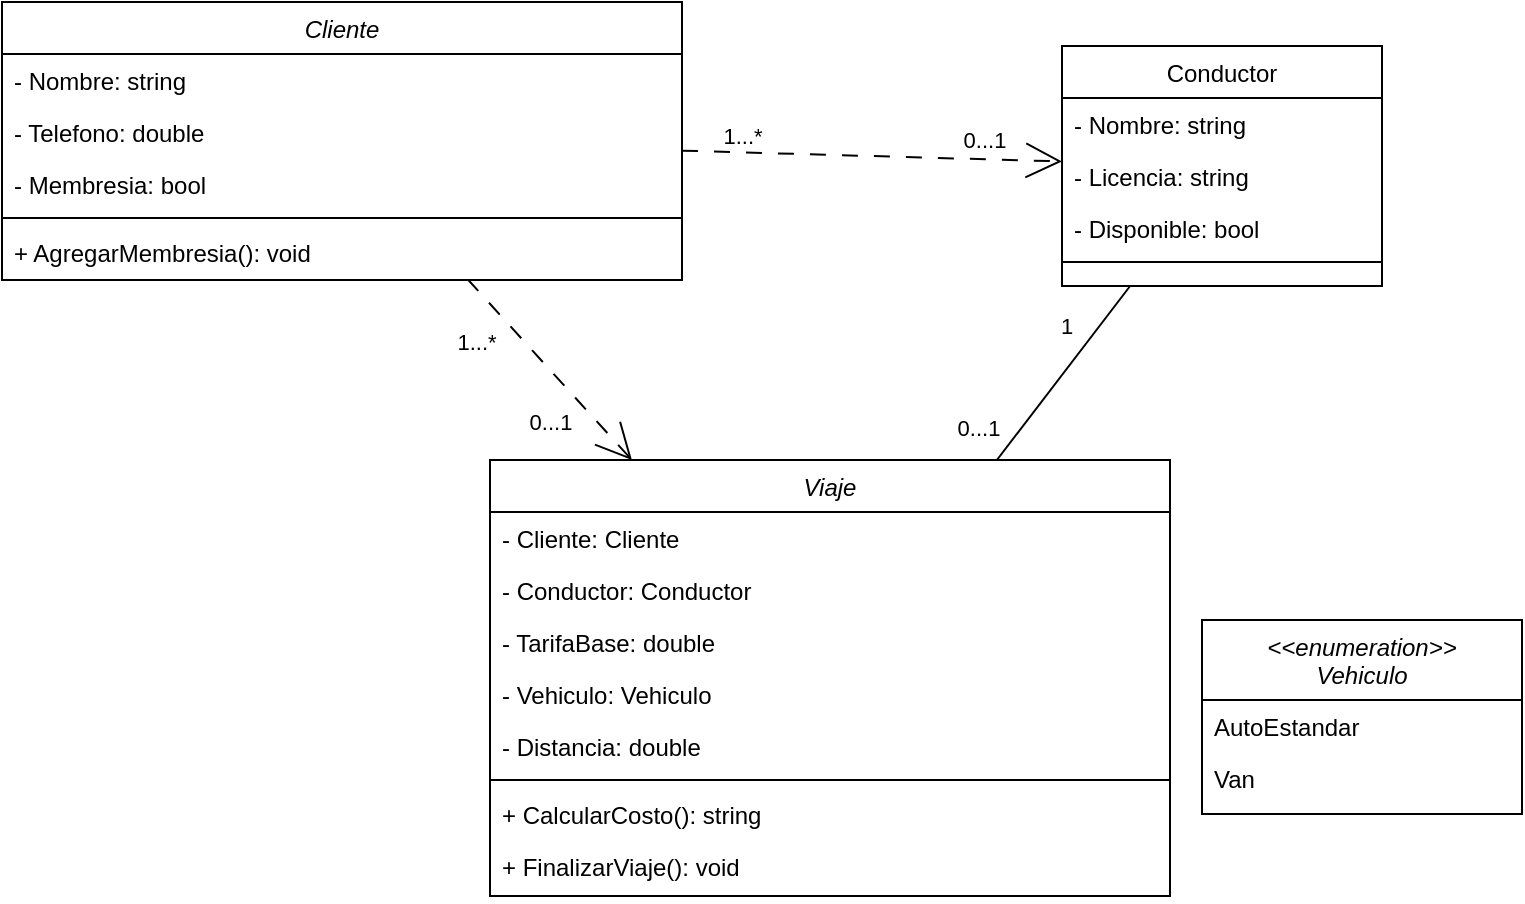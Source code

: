 <mxfile version="24.7.13">
  <diagram id="C5RBs43oDa-KdzZeNtuy" name="Page-1">
    <mxGraphModel dx="880" dy="468" grid="1" gridSize="10" guides="1" tooltips="1" connect="1" arrows="1" fold="1" page="1" pageScale="1" pageWidth="827" pageHeight="1169" math="0" shadow="0">
      <root>
        <mxCell id="WIyWlLk6GJQsqaUBKTNV-0" />
        <mxCell id="WIyWlLk6GJQsqaUBKTNV-1" parent="WIyWlLk6GJQsqaUBKTNV-0" />
        <mxCell id="zkfFHV4jXpPFQw0GAbJ--0" value="Cliente" style="swimlane;fontStyle=2;align=center;verticalAlign=top;childLayout=stackLayout;horizontal=1;startSize=26;horizontalStack=0;resizeParent=1;resizeLast=0;collapsible=1;marginBottom=0;rounded=0;shadow=0;strokeWidth=1;" parent="WIyWlLk6GJQsqaUBKTNV-1" vertex="1">
          <mxGeometry y="111" width="340" height="139" as="geometry">
            <mxRectangle x="230" y="140" width="160" height="26" as="alternateBounds" />
          </mxGeometry>
        </mxCell>
        <mxCell id="zkfFHV4jXpPFQw0GAbJ--1" value="- Nombre: string" style="text;align=left;verticalAlign=top;spacingLeft=4;spacingRight=4;overflow=hidden;rotatable=0;points=[[0,0.5],[1,0.5]];portConstraint=eastwest;" parent="zkfFHV4jXpPFQw0GAbJ--0" vertex="1">
          <mxGeometry y="26" width="340" height="26" as="geometry" />
        </mxCell>
        <mxCell id="zkfFHV4jXpPFQw0GAbJ--2" value="- Telefono: double" style="text;align=left;verticalAlign=top;spacingLeft=4;spacingRight=4;overflow=hidden;rotatable=0;points=[[0,0.5],[1,0.5]];portConstraint=eastwest;rounded=0;shadow=0;html=0;" parent="zkfFHV4jXpPFQw0GAbJ--0" vertex="1">
          <mxGeometry y="52" width="340" height="26" as="geometry" />
        </mxCell>
        <mxCell id="zkfFHV4jXpPFQw0GAbJ--3" value="- Membresia: bool" style="text;align=left;verticalAlign=top;spacingLeft=4;spacingRight=4;overflow=hidden;rotatable=0;points=[[0,0.5],[1,0.5]];portConstraint=eastwest;rounded=0;shadow=0;html=0;" parent="zkfFHV4jXpPFQw0GAbJ--0" vertex="1">
          <mxGeometry y="78" width="340" height="26" as="geometry" />
        </mxCell>
        <mxCell id="zkfFHV4jXpPFQw0GAbJ--4" value="" style="line;html=1;strokeWidth=1;align=left;verticalAlign=middle;spacingTop=-1;spacingLeft=3;spacingRight=3;rotatable=0;labelPosition=right;points=[];portConstraint=eastwest;" parent="zkfFHV4jXpPFQw0GAbJ--0" vertex="1">
          <mxGeometry y="104" width="340" height="8" as="geometry" />
        </mxCell>
        <mxCell id="CUW7vRgxzhJeKXjLjIxK-45" value="+ AgregarMembresia(): void" style="text;align=left;verticalAlign=top;spacingLeft=4;spacingRight=4;overflow=hidden;rotatable=0;points=[[0,0.5],[1,0.5]];portConstraint=eastwest;rounded=0;shadow=0;html=0;" vertex="1" parent="zkfFHV4jXpPFQw0GAbJ--0">
          <mxGeometry y="112" width="340" height="26" as="geometry" />
        </mxCell>
        <mxCell id="zkfFHV4jXpPFQw0GAbJ--17" value="Conductor" style="swimlane;fontStyle=0;align=center;verticalAlign=top;childLayout=stackLayout;horizontal=1;startSize=26;horizontalStack=0;resizeParent=1;resizeLast=0;collapsible=1;marginBottom=0;rounded=0;shadow=0;strokeWidth=1;" parent="WIyWlLk6GJQsqaUBKTNV-1" vertex="1">
          <mxGeometry x="530" y="133" width="160" height="120" as="geometry">
            <mxRectangle x="550" y="140" width="160" height="26" as="alternateBounds" />
          </mxGeometry>
        </mxCell>
        <mxCell id="zkfFHV4jXpPFQw0GAbJ--19" value="- Nombre: string" style="text;align=left;verticalAlign=top;spacingLeft=4;spacingRight=4;overflow=hidden;rotatable=0;points=[[0,0.5],[1,0.5]];portConstraint=eastwest;rounded=0;shadow=0;html=0;" parent="zkfFHV4jXpPFQw0GAbJ--17" vertex="1">
          <mxGeometry y="26" width="160" height="26" as="geometry" />
        </mxCell>
        <mxCell id="zkfFHV4jXpPFQw0GAbJ--20" value="- Licencia: string" style="text;align=left;verticalAlign=top;spacingLeft=4;spacingRight=4;overflow=hidden;rotatable=0;points=[[0,0.5],[1,0.5]];portConstraint=eastwest;rounded=0;shadow=0;html=0;" parent="zkfFHV4jXpPFQw0GAbJ--17" vertex="1">
          <mxGeometry y="52" width="160" height="26" as="geometry" />
        </mxCell>
        <mxCell id="CUW7vRgxzhJeKXjLjIxK-13" value="- Disponible: bool" style="text;align=left;verticalAlign=top;spacingLeft=4;spacingRight=4;overflow=hidden;rotatable=0;points=[[0,0.5],[1,0.5]];portConstraint=eastwest;rounded=0;shadow=0;html=0;" vertex="1" parent="zkfFHV4jXpPFQw0GAbJ--17">
          <mxGeometry y="78" width="160" height="26" as="geometry" />
        </mxCell>
        <mxCell id="zkfFHV4jXpPFQw0GAbJ--23" value="" style="line;html=1;strokeWidth=1;align=left;verticalAlign=middle;spacingTop=-1;spacingLeft=3;spacingRight=3;rotatable=0;labelPosition=right;points=[];portConstraint=eastwest;" parent="zkfFHV4jXpPFQw0GAbJ--17" vertex="1">
          <mxGeometry y="104" width="160" height="8" as="geometry" />
        </mxCell>
        <mxCell id="CUW7vRgxzhJeKXjLjIxK-6" value="&lt;&lt;enumeration&gt;&gt;&#xa;Vehiculo" style="swimlane;fontStyle=2;align=center;verticalAlign=top;childLayout=stackLayout;horizontal=1;startSize=40;horizontalStack=0;resizeParent=1;resizeLast=0;collapsible=1;marginBottom=0;rounded=0;shadow=0;strokeWidth=1;" vertex="1" parent="WIyWlLk6GJQsqaUBKTNV-1">
          <mxGeometry x="600" y="420" width="160" height="97" as="geometry">
            <mxRectangle x="230" y="140" width="160" height="26" as="alternateBounds" />
          </mxGeometry>
        </mxCell>
        <mxCell id="CUW7vRgxzhJeKXjLjIxK-7" value="AutoEstandar" style="text;align=left;verticalAlign=top;spacingLeft=4;spacingRight=4;overflow=hidden;rotatable=0;points=[[0,0.5],[1,0.5]];portConstraint=eastwest;" vertex="1" parent="CUW7vRgxzhJeKXjLjIxK-6">
          <mxGeometry y="40" width="160" height="26" as="geometry" />
        </mxCell>
        <mxCell id="CUW7vRgxzhJeKXjLjIxK-8" value="Van" style="text;align=left;verticalAlign=top;spacingLeft=4;spacingRight=4;overflow=hidden;rotatable=0;points=[[0,0.5],[1,0.5]];portConstraint=eastwest;rounded=0;shadow=0;html=0;" vertex="1" parent="CUW7vRgxzhJeKXjLjIxK-6">
          <mxGeometry y="66" width="160" height="26" as="geometry" />
        </mxCell>
        <mxCell id="CUW7vRgxzhJeKXjLjIxK-28" value="Viaje" style="swimlane;fontStyle=2;align=center;verticalAlign=top;childLayout=stackLayout;horizontal=1;startSize=26;horizontalStack=0;resizeParent=1;resizeLast=0;collapsible=1;marginBottom=0;rounded=0;shadow=0;strokeWidth=1;" vertex="1" parent="WIyWlLk6GJQsqaUBKTNV-1">
          <mxGeometry x="244" y="340" width="340" height="218" as="geometry">
            <mxRectangle x="230" y="140" width="160" height="26" as="alternateBounds" />
          </mxGeometry>
        </mxCell>
        <mxCell id="CUW7vRgxzhJeKXjLjIxK-29" value="- Cliente: Cliente" style="text;align=left;verticalAlign=top;spacingLeft=4;spacingRight=4;overflow=hidden;rotatable=0;points=[[0,0.5],[1,0.5]];portConstraint=eastwest;" vertex="1" parent="CUW7vRgxzhJeKXjLjIxK-28">
          <mxGeometry y="26" width="340" height="26" as="geometry" />
        </mxCell>
        <mxCell id="CUW7vRgxzhJeKXjLjIxK-31" value="- Conductor: Conductor" style="text;align=left;verticalAlign=top;spacingLeft=4;spacingRight=4;overflow=hidden;rotatable=0;points=[[0,0.5],[1,0.5]];portConstraint=eastwest;rounded=0;shadow=0;html=0;" vertex="1" parent="CUW7vRgxzhJeKXjLjIxK-28">
          <mxGeometry y="52" width="340" height="26" as="geometry" />
        </mxCell>
        <mxCell id="CUW7vRgxzhJeKXjLjIxK-30" value="- TarifaBase: double" style="text;align=left;verticalAlign=top;spacingLeft=4;spacingRight=4;overflow=hidden;rotatable=0;points=[[0,0.5],[1,0.5]];portConstraint=eastwest;rounded=0;shadow=0;html=0;" vertex="1" parent="CUW7vRgxzhJeKXjLjIxK-28">
          <mxGeometry y="78" width="340" height="26" as="geometry" />
        </mxCell>
        <mxCell id="CUW7vRgxzhJeKXjLjIxK-23" value="- Vehiculo: Vehiculo" style="text;align=left;verticalAlign=top;spacingLeft=4;spacingRight=4;overflow=hidden;rotatable=0;points=[[0,0.5],[1,0.5]];portConstraint=eastwest;rounded=0;shadow=0;html=0;" vertex="1" parent="CUW7vRgxzhJeKXjLjIxK-28">
          <mxGeometry y="104" width="340" height="26" as="geometry" />
        </mxCell>
        <mxCell id="CUW7vRgxzhJeKXjLjIxK-46" value="- Distancia: double" style="text;align=left;verticalAlign=top;spacingLeft=4;spacingRight=4;overflow=hidden;rotatable=0;points=[[0,0.5],[1,0.5]];portConstraint=eastwest;rounded=0;shadow=0;html=0;" vertex="1" parent="CUW7vRgxzhJeKXjLjIxK-28">
          <mxGeometry y="130" width="340" height="26" as="geometry" />
        </mxCell>
        <mxCell id="CUW7vRgxzhJeKXjLjIxK-32" value="" style="line;html=1;strokeWidth=1;align=left;verticalAlign=middle;spacingTop=-1;spacingLeft=3;spacingRight=3;rotatable=0;labelPosition=right;points=[];portConstraint=eastwest;" vertex="1" parent="CUW7vRgxzhJeKXjLjIxK-28">
          <mxGeometry y="156" width="340" height="8" as="geometry" />
        </mxCell>
        <mxCell id="CUW7vRgxzhJeKXjLjIxK-21" value="+ CalcularCosto(): string" style="text;align=left;verticalAlign=top;spacingLeft=4;spacingRight=4;overflow=hidden;rotatable=0;points=[[0,0.5],[1,0.5]];portConstraint=eastwest;rounded=0;shadow=0;html=0;" vertex="1" parent="CUW7vRgxzhJeKXjLjIxK-28">
          <mxGeometry y="164" width="340" height="26" as="geometry" />
        </mxCell>
        <mxCell id="CUW7vRgxzhJeKXjLjIxK-22" value="+ FinalizarViaje(): void" style="text;align=left;verticalAlign=top;spacingLeft=4;spacingRight=4;overflow=hidden;rotatable=0;points=[[0,0.5],[1,0.5]];portConstraint=eastwest;rounded=0;shadow=0;html=0;" vertex="1" parent="CUW7vRgxzhJeKXjLjIxK-28">
          <mxGeometry y="190" width="340" height="28" as="geometry" />
        </mxCell>
        <mxCell id="CUW7vRgxzhJeKXjLjIxK-34" value="" style="endArrow=none;html=1;rounded=0;" edge="1" parent="WIyWlLk6GJQsqaUBKTNV-1" source="CUW7vRgxzhJeKXjLjIxK-28" target="zkfFHV4jXpPFQw0GAbJ--17">
          <mxGeometry width="50" height="50" relative="1" as="geometry">
            <mxPoint x="470" y="300" as="sourcePoint" />
            <mxPoint x="520" y="250" as="targetPoint" />
          </mxGeometry>
        </mxCell>
        <mxCell id="CUW7vRgxzhJeKXjLjIxK-41" value="1" style="edgeLabel;html=1;align=center;verticalAlign=middle;resizable=0;points=[];" vertex="1" connectable="0" parent="CUW7vRgxzhJeKXjLjIxK-34">
          <mxGeometry x="0.6" y="-4" relative="1" as="geometry">
            <mxPoint x="-22" as="offset" />
          </mxGeometry>
        </mxCell>
        <mxCell id="CUW7vRgxzhJeKXjLjIxK-42" value="0...1" style="edgeLabel;html=1;align=center;verticalAlign=middle;resizable=0;points=[];" vertex="1" connectable="0" parent="CUW7vRgxzhJeKXjLjIxK-34">
          <mxGeometry x="-0.629" relative="1" as="geometry">
            <mxPoint x="-22" as="offset" />
          </mxGeometry>
        </mxCell>
        <mxCell id="CUW7vRgxzhJeKXjLjIxK-35" value="" style="endArrow=none;html=1;rounded=0;dashed=1;dashPattern=8 8;startArrow=open;startFill=0;startSize=16;" edge="1" parent="WIyWlLk6GJQsqaUBKTNV-1" source="CUW7vRgxzhJeKXjLjIxK-28" target="zkfFHV4jXpPFQw0GAbJ--0">
          <mxGeometry width="50" height="50" relative="1" as="geometry">
            <mxPoint x="470" y="300" as="sourcePoint" />
            <mxPoint x="520" y="250" as="targetPoint" />
          </mxGeometry>
        </mxCell>
        <mxCell id="CUW7vRgxzhJeKXjLjIxK-36" value="0...1" style="edgeLabel;html=1;align=center;verticalAlign=middle;resizable=0;points=[];" vertex="1" connectable="0" parent="CUW7vRgxzhJeKXjLjIxK-35">
          <mxGeometry x="-0.506" y="1" relative="1" as="geometry">
            <mxPoint x="-20" y="2" as="offset" />
          </mxGeometry>
        </mxCell>
        <mxCell id="CUW7vRgxzhJeKXjLjIxK-37" value="1...*" style="edgeLabel;html=1;align=center;verticalAlign=middle;resizable=0;points=[];" vertex="1" connectable="0" parent="CUW7vRgxzhJeKXjLjIxK-35">
          <mxGeometry x="0.561" y="1" relative="1" as="geometry">
            <mxPoint x="-14" y="10" as="offset" />
          </mxGeometry>
        </mxCell>
        <mxCell id="CUW7vRgxzhJeKXjLjIxK-40" value="" style="endArrow=open;html=1;rounded=0;dashed=1;dashPattern=8 8;endFill=0;endSize=16;" edge="1" parent="WIyWlLk6GJQsqaUBKTNV-1" source="zkfFHV4jXpPFQw0GAbJ--0" target="zkfFHV4jXpPFQw0GAbJ--17">
          <mxGeometry width="50" height="50" relative="1" as="geometry">
            <mxPoint x="430" y="210" as="sourcePoint" />
            <mxPoint x="480" y="160" as="targetPoint" />
          </mxGeometry>
        </mxCell>
        <mxCell id="CUW7vRgxzhJeKXjLjIxK-43" value="1...*" style="edgeLabel;html=1;align=center;verticalAlign=middle;resizable=0;points=[];" vertex="1" connectable="0" parent="CUW7vRgxzhJeKXjLjIxK-40">
          <mxGeometry x="-0.69" y="1" relative="1" as="geometry">
            <mxPoint y="-7" as="offset" />
          </mxGeometry>
        </mxCell>
        <mxCell id="CUW7vRgxzhJeKXjLjIxK-44" value="0...1" style="edgeLabel;html=1;align=center;verticalAlign=middle;resizable=0;points=[];" vertex="1" connectable="0" parent="CUW7vRgxzhJeKXjLjIxK-40">
          <mxGeometry x="0.605" y="-2" relative="1" as="geometry">
            <mxPoint x="-2" y="-12" as="offset" />
          </mxGeometry>
        </mxCell>
      </root>
    </mxGraphModel>
  </diagram>
</mxfile>
